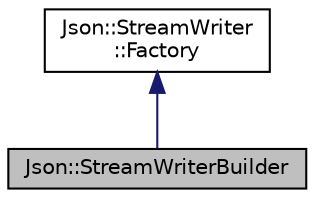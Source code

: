 digraph "Json::StreamWriterBuilder"
{
 // LATEX_PDF_SIZE
  edge [fontname="Helvetica",fontsize="10",labelfontname="Helvetica",labelfontsize="10"];
  node [fontname="Helvetica",fontsize="10",shape=record];
  Node1 [label="Json::StreamWriterBuilder",height=0.2,width=0.4,color="black", fillcolor="grey75", style="filled", fontcolor="black",tooltip="Build a StreamWriter implementation."];
  Node2 -> Node1 [dir="back",color="midnightblue",fontsize="10",style="solid",fontname="Helvetica"];
  Node2 [label="Json::StreamWriter\l::Factory",height=0.2,width=0.4,color="black", fillcolor="white", style="filled",URL="$classJson_1_1StreamWriter_1_1Factory.html",tooltip="A simple abstract factory."];
}
